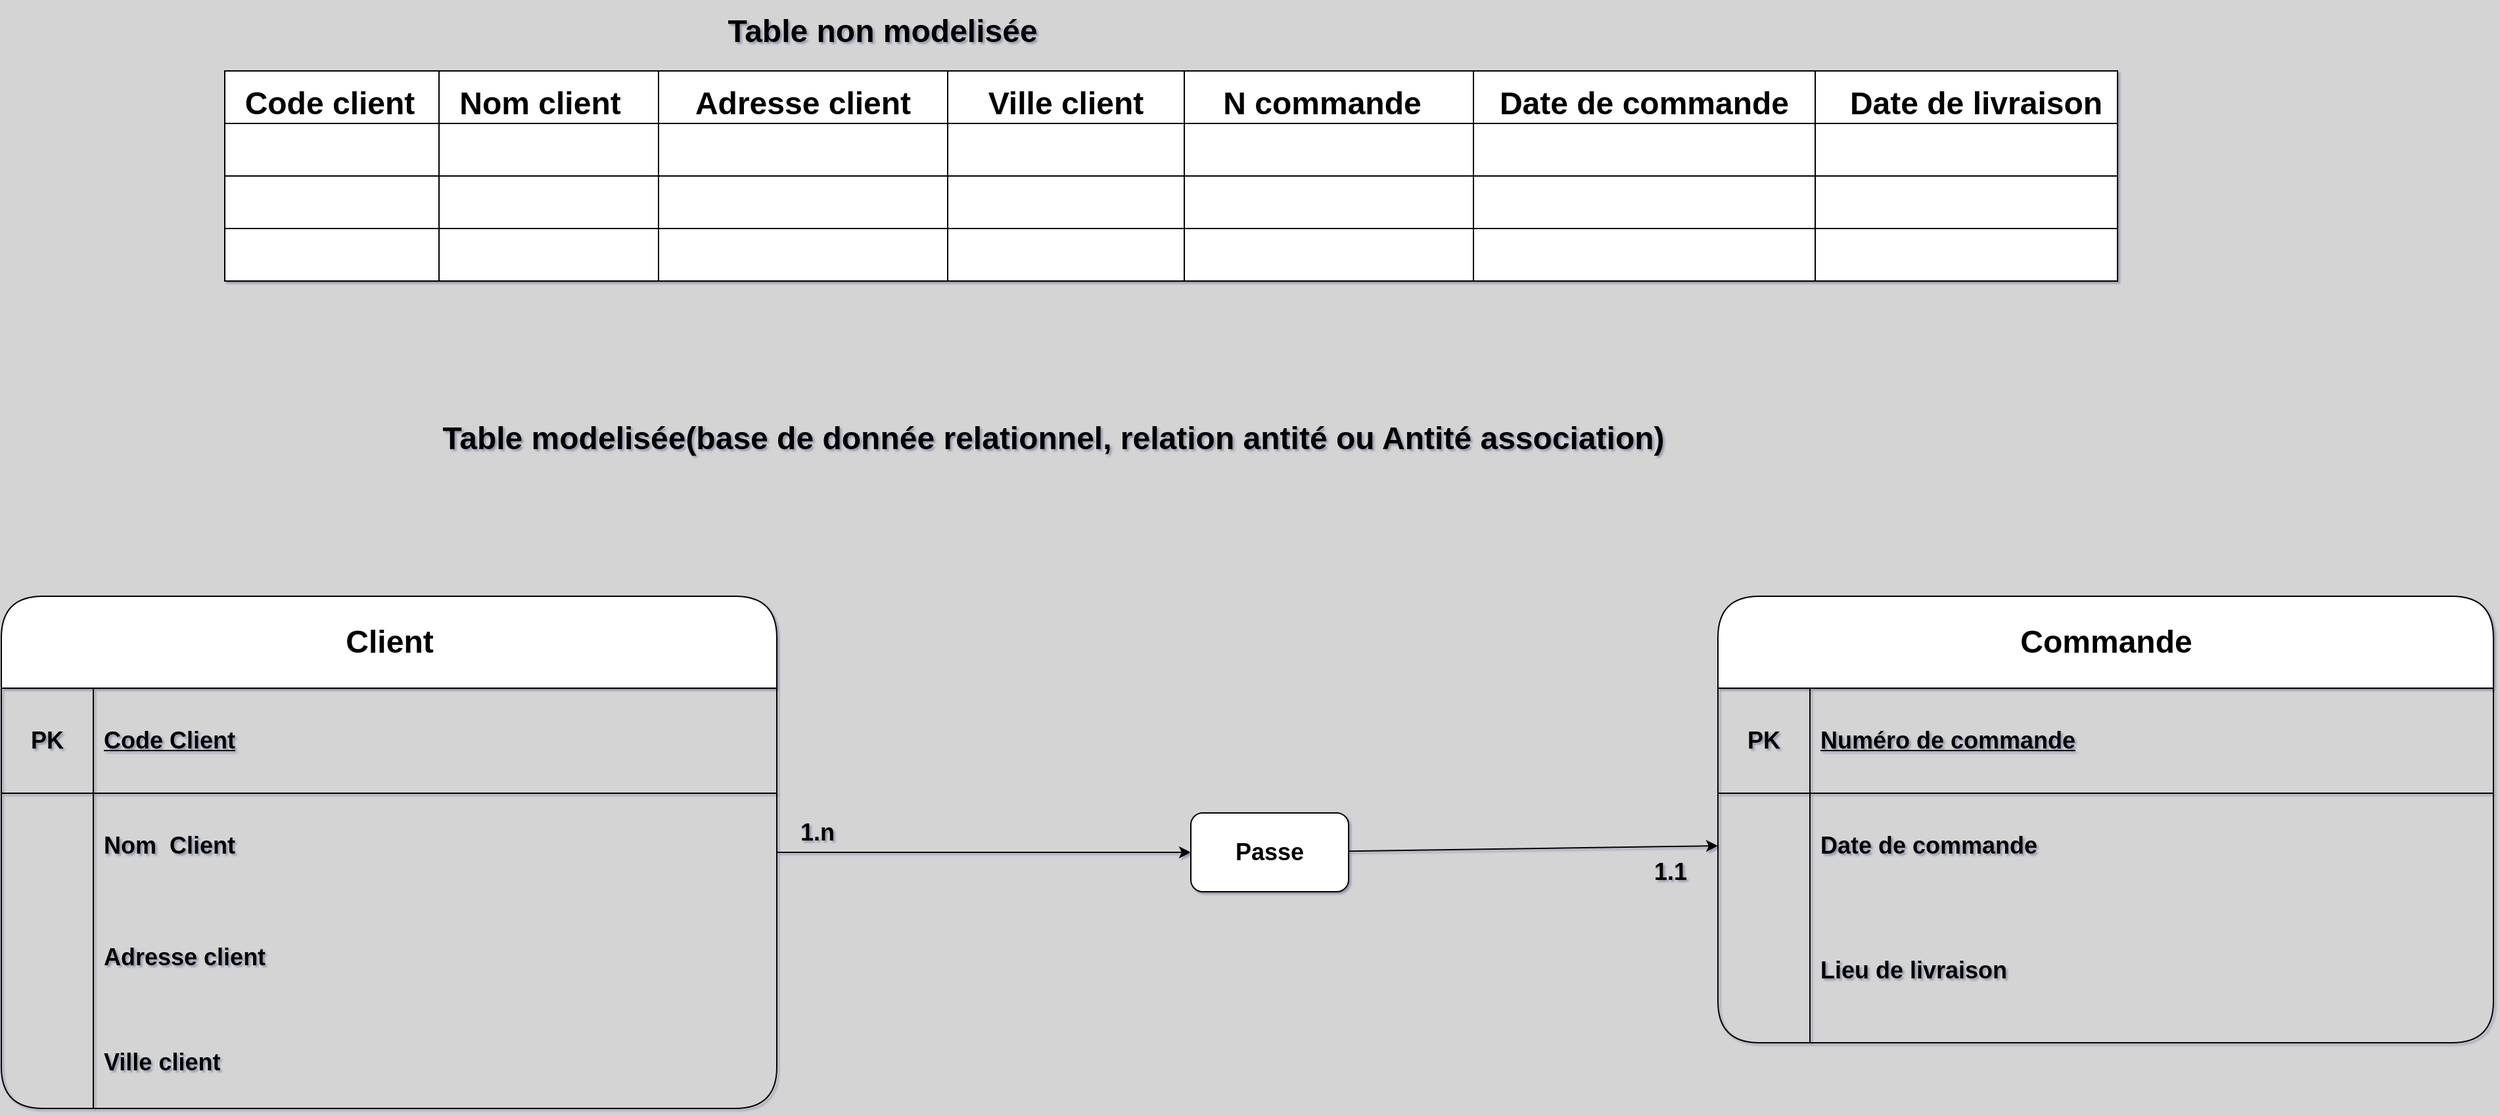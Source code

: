 <mxfile version="26.0.5">
  <diagram name="Page-1" id="bd83a815-5ea8-2e97-e5ec-87c9f400f2fa">
    <mxGraphModel dx="2036" dy="851" grid="1" gridSize="10" guides="1" tooltips="1" connect="1" arrows="1" fold="1" page="1" pageScale="1.5" pageWidth="1654" pageHeight="1169" background="#D4D4D4" math="0" shadow="1">
      <root>
        <mxCell id="0" style=";html=1;" />
        <mxCell id="1" style=";html=1;" parent="0" />
        <mxCell id="1516e18e63f93b96-3" value="&lt;font style=&quot;vertical-align: inherit;&quot;&gt;&lt;font style=&quot;vertical-align: inherit;&quot;&gt;&lt;font style=&quot;vertical-align: inherit;&quot;&gt;&lt;font style=&quot;vertical-align: inherit;&quot;&gt;Table non modelisée&lt;/font&gt;&lt;/font&gt;&lt;/font&gt;&lt;/font&gt;" style="text;strokeColor=none;fillColor=none;html=1;fontSize=24;fontStyle=1;verticalAlign=middle;align=center;rounded=1;shadow=1;" parent="1" vertex="1">
          <mxGeometry x="320" y="40" width="780" height="40" as="geometry" />
        </mxCell>
        <mxCell id="_xAk3Wb8vuUeQdh9CbYk-14" value="" style="shape=table;startSize=0;container=1;collapsible=0;childLayout=tableLayout;rounded=1;" vertex="1" parent="1">
          <mxGeometry x="210" y="90" width="1440" height="160" as="geometry" />
        </mxCell>
        <mxCell id="_xAk3Wb8vuUeQdh9CbYk-15" value="" style="shape=tableRow;horizontal=0;startSize=0;swimlaneHead=0;swimlaneBody=0;strokeColor=inherit;top=0;left=0;bottom=0;right=0;collapsible=0;dropTarget=0;fillColor=none;points=[[0,0.5],[1,0.5]];portConstraint=eastwest;rounded=1;" vertex="1" parent="_xAk3Wb8vuUeQdh9CbYk-14">
          <mxGeometry width="1440" height="40" as="geometry" />
        </mxCell>
        <mxCell id="_xAk3Wb8vuUeQdh9CbYk-16" value="" style="shape=partialRectangle;html=1;whiteSpace=wrap;connectable=0;strokeColor=inherit;overflow=hidden;fillColor=none;top=0;left=0;bottom=0;right=0;pointerEvents=1;rounded=1;" vertex="1" parent="_xAk3Wb8vuUeQdh9CbYk-15">
          <mxGeometry width="163" height="40" as="geometry">
            <mxRectangle width="163" height="40" as="alternateBounds" />
          </mxGeometry>
        </mxCell>
        <mxCell id="_xAk3Wb8vuUeQdh9CbYk-17" value="" style="shape=partialRectangle;html=1;whiteSpace=wrap;connectable=0;strokeColor=inherit;overflow=hidden;fillColor=none;top=0;left=0;bottom=0;right=0;pointerEvents=1;rounded=1;" vertex="1" parent="_xAk3Wb8vuUeQdh9CbYk-15">
          <mxGeometry x="163" width="167" height="40" as="geometry">
            <mxRectangle width="167" height="40" as="alternateBounds" />
          </mxGeometry>
        </mxCell>
        <mxCell id="_xAk3Wb8vuUeQdh9CbYk-18" value="" style="shape=partialRectangle;html=1;whiteSpace=wrap;connectable=0;strokeColor=inherit;overflow=hidden;fillColor=none;top=0;left=0;bottom=0;right=0;pointerEvents=1;rounded=1;" vertex="1" parent="_xAk3Wb8vuUeQdh9CbYk-15">
          <mxGeometry x="330" width="220" height="40" as="geometry">
            <mxRectangle width="220" height="40" as="alternateBounds" />
          </mxGeometry>
        </mxCell>
        <mxCell id="_xAk3Wb8vuUeQdh9CbYk-19" value="" style="shape=partialRectangle;html=1;whiteSpace=wrap;connectable=0;strokeColor=inherit;overflow=hidden;fillColor=none;top=0;left=0;bottom=0;right=0;pointerEvents=1;rounded=1;" vertex="1" parent="_xAk3Wb8vuUeQdh9CbYk-15">
          <mxGeometry x="550" width="180" height="40" as="geometry">
            <mxRectangle width="180" height="40" as="alternateBounds" />
          </mxGeometry>
        </mxCell>
        <mxCell id="_xAk3Wb8vuUeQdh9CbYk-20" value="" style="shape=partialRectangle;html=1;whiteSpace=wrap;connectable=0;strokeColor=inherit;overflow=hidden;fillColor=none;top=0;left=0;bottom=0;right=0;pointerEvents=1;rounded=1;" vertex="1" parent="_xAk3Wb8vuUeQdh9CbYk-15">
          <mxGeometry x="730" width="220" height="40" as="geometry">
            <mxRectangle width="220" height="40" as="alternateBounds" />
          </mxGeometry>
        </mxCell>
        <mxCell id="_xAk3Wb8vuUeQdh9CbYk-21" value="" style="shape=partialRectangle;html=1;whiteSpace=wrap;connectable=0;strokeColor=inherit;overflow=hidden;fillColor=none;top=0;left=0;bottom=0;right=0;pointerEvents=1;rounded=1;" vertex="1" parent="_xAk3Wb8vuUeQdh9CbYk-15">
          <mxGeometry x="950" width="260" height="40" as="geometry">
            <mxRectangle width="260" height="40" as="alternateBounds" />
          </mxGeometry>
        </mxCell>
        <mxCell id="_xAk3Wb8vuUeQdh9CbYk-22" value="" style="shape=partialRectangle;html=1;whiteSpace=wrap;connectable=0;strokeColor=inherit;overflow=hidden;fillColor=none;top=0;left=0;bottom=0;right=0;pointerEvents=1;rounded=1;" vertex="1" parent="_xAk3Wb8vuUeQdh9CbYk-15">
          <mxGeometry x="1210" width="230" height="40" as="geometry">
            <mxRectangle width="230" height="40" as="alternateBounds" />
          </mxGeometry>
        </mxCell>
        <mxCell id="_xAk3Wb8vuUeQdh9CbYk-23" value="" style="shape=tableRow;horizontal=0;startSize=0;swimlaneHead=0;swimlaneBody=0;strokeColor=inherit;top=0;left=0;bottom=0;right=0;collapsible=0;dropTarget=0;fillColor=none;points=[[0,0.5],[1,0.5]];portConstraint=eastwest;rounded=1;" vertex="1" parent="_xAk3Wb8vuUeQdh9CbYk-14">
          <mxGeometry y="40" width="1440" height="40" as="geometry" />
        </mxCell>
        <mxCell id="_xAk3Wb8vuUeQdh9CbYk-24" value="" style="shape=partialRectangle;html=1;whiteSpace=wrap;connectable=0;strokeColor=inherit;overflow=hidden;fillColor=none;top=0;left=0;bottom=0;right=0;pointerEvents=1;rounded=1;" vertex="1" parent="_xAk3Wb8vuUeQdh9CbYk-23">
          <mxGeometry width="163" height="40" as="geometry">
            <mxRectangle width="163" height="40" as="alternateBounds" />
          </mxGeometry>
        </mxCell>
        <mxCell id="_xAk3Wb8vuUeQdh9CbYk-25" value="" style="shape=partialRectangle;html=1;whiteSpace=wrap;connectable=0;strokeColor=inherit;overflow=hidden;fillColor=none;top=0;left=0;bottom=0;right=0;pointerEvents=1;rounded=1;" vertex="1" parent="_xAk3Wb8vuUeQdh9CbYk-23">
          <mxGeometry x="163" width="167" height="40" as="geometry">
            <mxRectangle width="167" height="40" as="alternateBounds" />
          </mxGeometry>
        </mxCell>
        <mxCell id="_xAk3Wb8vuUeQdh9CbYk-26" value="" style="shape=partialRectangle;html=1;whiteSpace=wrap;connectable=0;strokeColor=inherit;overflow=hidden;fillColor=none;top=0;left=0;bottom=0;right=0;pointerEvents=1;rounded=1;" vertex="1" parent="_xAk3Wb8vuUeQdh9CbYk-23">
          <mxGeometry x="330" width="220" height="40" as="geometry">
            <mxRectangle width="220" height="40" as="alternateBounds" />
          </mxGeometry>
        </mxCell>
        <mxCell id="_xAk3Wb8vuUeQdh9CbYk-27" value="" style="shape=partialRectangle;html=1;whiteSpace=wrap;connectable=0;strokeColor=inherit;overflow=hidden;fillColor=none;top=0;left=0;bottom=0;right=0;pointerEvents=1;rounded=1;" vertex="1" parent="_xAk3Wb8vuUeQdh9CbYk-23">
          <mxGeometry x="550" width="180" height="40" as="geometry">
            <mxRectangle width="180" height="40" as="alternateBounds" />
          </mxGeometry>
        </mxCell>
        <mxCell id="_xAk3Wb8vuUeQdh9CbYk-28" value="" style="shape=partialRectangle;html=1;whiteSpace=wrap;connectable=0;strokeColor=inherit;overflow=hidden;fillColor=none;top=0;left=0;bottom=0;right=0;pointerEvents=1;rounded=1;" vertex="1" parent="_xAk3Wb8vuUeQdh9CbYk-23">
          <mxGeometry x="730" width="220" height="40" as="geometry">
            <mxRectangle width="220" height="40" as="alternateBounds" />
          </mxGeometry>
        </mxCell>
        <mxCell id="_xAk3Wb8vuUeQdh9CbYk-29" value="" style="shape=partialRectangle;html=1;whiteSpace=wrap;connectable=0;strokeColor=inherit;overflow=hidden;fillColor=none;top=0;left=0;bottom=0;right=0;pointerEvents=1;rounded=1;" vertex="1" parent="_xAk3Wb8vuUeQdh9CbYk-23">
          <mxGeometry x="950" width="260" height="40" as="geometry">
            <mxRectangle width="260" height="40" as="alternateBounds" />
          </mxGeometry>
        </mxCell>
        <mxCell id="_xAk3Wb8vuUeQdh9CbYk-30" value="" style="shape=partialRectangle;html=1;whiteSpace=wrap;connectable=0;strokeColor=inherit;overflow=hidden;fillColor=none;top=0;left=0;bottom=0;right=0;pointerEvents=1;rounded=1;" vertex="1" parent="_xAk3Wb8vuUeQdh9CbYk-23">
          <mxGeometry x="1210" width="230" height="40" as="geometry">
            <mxRectangle width="230" height="40" as="alternateBounds" />
          </mxGeometry>
        </mxCell>
        <mxCell id="_xAk3Wb8vuUeQdh9CbYk-31" value="" style="shape=tableRow;horizontal=0;startSize=0;swimlaneHead=0;swimlaneBody=0;strokeColor=inherit;top=0;left=0;bottom=0;right=0;collapsible=0;dropTarget=0;fillColor=none;points=[[0,0.5],[1,0.5]];portConstraint=eastwest;rounded=1;" vertex="1" parent="_xAk3Wb8vuUeQdh9CbYk-14">
          <mxGeometry y="80" width="1440" height="40" as="geometry" />
        </mxCell>
        <mxCell id="_xAk3Wb8vuUeQdh9CbYk-32" value="" style="shape=partialRectangle;html=1;whiteSpace=wrap;connectable=0;strokeColor=inherit;overflow=hidden;fillColor=none;top=0;left=0;bottom=0;right=0;pointerEvents=1;rounded=1;" vertex="1" parent="_xAk3Wb8vuUeQdh9CbYk-31">
          <mxGeometry width="163" height="40" as="geometry">
            <mxRectangle width="163" height="40" as="alternateBounds" />
          </mxGeometry>
        </mxCell>
        <mxCell id="_xAk3Wb8vuUeQdh9CbYk-33" value="" style="shape=partialRectangle;html=1;whiteSpace=wrap;connectable=0;strokeColor=inherit;overflow=hidden;fillColor=none;top=0;left=0;bottom=0;right=0;pointerEvents=1;rounded=1;" vertex="1" parent="_xAk3Wb8vuUeQdh9CbYk-31">
          <mxGeometry x="163" width="167" height="40" as="geometry">
            <mxRectangle width="167" height="40" as="alternateBounds" />
          </mxGeometry>
        </mxCell>
        <mxCell id="_xAk3Wb8vuUeQdh9CbYk-34" value="" style="shape=partialRectangle;html=1;whiteSpace=wrap;connectable=0;strokeColor=inherit;overflow=hidden;fillColor=none;top=0;left=0;bottom=0;right=0;pointerEvents=1;rounded=1;" vertex="1" parent="_xAk3Wb8vuUeQdh9CbYk-31">
          <mxGeometry x="330" width="220" height="40" as="geometry">
            <mxRectangle width="220" height="40" as="alternateBounds" />
          </mxGeometry>
        </mxCell>
        <mxCell id="_xAk3Wb8vuUeQdh9CbYk-35" value="" style="shape=partialRectangle;html=1;whiteSpace=wrap;connectable=0;strokeColor=inherit;overflow=hidden;fillColor=none;top=0;left=0;bottom=0;right=0;pointerEvents=1;rounded=1;" vertex="1" parent="_xAk3Wb8vuUeQdh9CbYk-31">
          <mxGeometry x="550" width="180" height="40" as="geometry">
            <mxRectangle width="180" height="40" as="alternateBounds" />
          </mxGeometry>
        </mxCell>
        <mxCell id="_xAk3Wb8vuUeQdh9CbYk-36" value="" style="shape=partialRectangle;html=1;whiteSpace=wrap;connectable=0;strokeColor=inherit;overflow=hidden;fillColor=none;top=0;left=0;bottom=0;right=0;pointerEvents=1;rounded=1;" vertex="1" parent="_xAk3Wb8vuUeQdh9CbYk-31">
          <mxGeometry x="730" width="220" height="40" as="geometry">
            <mxRectangle width="220" height="40" as="alternateBounds" />
          </mxGeometry>
        </mxCell>
        <mxCell id="_xAk3Wb8vuUeQdh9CbYk-37" value="" style="shape=partialRectangle;html=1;whiteSpace=wrap;connectable=0;strokeColor=inherit;overflow=hidden;fillColor=none;top=0;left=0;bottom=0;right=0;pointerEvents=1;rounded=1;" vertex="1" parent="_xAk3Wb8vuUeQdh9CbYk-31">
          <mxGeometry x="950" width="260" height="40" as="geometry">
            <mxRectangle width="260" height="40" as="alternateBounds" />
          </mxGeometry>
        </mxCell>
        <mxCell id="_xAk3Wb8vuUeQdh9CbYk-38" value="" style="shape=partialRectangle;html=1;whiteSpace=wrap;connectable=0;strokeColor=inherit;overflow=hidden;fillColor=none;top=0;left=0;bottom=0;right=0;pointerEvents=1;rounded=1;" vertex="1" parent="_xAk3Wb8vuUeQdh9CbYk-31">
          <mxGeometry x="1210" width="230" height="40" as="geometry">
            <mxRectangle width="230" height="40" as="alternateBounds" />
          </mxGeometry>
        </mxCell>
        <mxCell id="_xAk3Wb8vuUeQdh9CbYk-39" value="" style="shape=tableRow;horizontal=0;startSize=0;swimlaneHead=0;swimlaneBody=0;strokeColor=inherit;top=0;left=0;bottom=0;right=0;collapsible=0;dropTarget=0;fillColor=none;points=[[0,0.5],[1,0.5]];portConstraint=eastwest;rounded=1;" vertex="1" parent="_xAk3Wb8vuUeQdh9CbYk-14">
          <mxGeometry y="120" width="1440" height="40" as="geometry" />
        </mxCell>
        <mxCell id="_xAk3Wb8vuUeQdh9CbYk-40" value="" style="shape=partialRectangle;html=1;whiteSpace=wrap;connectable=0;strokeColor=inherit;overflow=hidden;fillColor=none;top=0;left=0;bottom=0;right=0;pointerEvents=1;rounded=1;" vertex="1" parent="_xAk3Wb8vuUeQdh9CbYk-39">
          <mxGeometry width="163" height="40" as="geometry">
            <mxRectangle width="163" height="40" as="alternateBounds" />
          </mxGeometry>
        </mxCell>
        <mxCell id="_xAk3Wb8vuUeQdh9CbYk-41" value="" style="shape=partialRectangle;html=1;whiteSpace=wrap;connectable=0;strokeColor=inherit;overflow=hidden;fillColor=none;top=0;left=0;bottom=0;right=0;pointerEvents=1;rounded=1;" vertex="1" parent="_xAk3Wb8vuUeQdh9CbYk-39">
          <mxGeometry x="163" width="167" height="40" as="geometry">
            <mxRectangle width="167" height="40" as="alternateBounds" />
          </mxGeometry>
        </mxCell>
        <mxCell id="_xAk3Wb8vuUeQdh9CbYk-42" value="" style="shape=partialRectangle;html=1;whiteSpace=wrap;connectable=0;strokeColor=inherit;overflow=hidden;fillColor=none;top=0;left=0;bottom=0;right=0;pointerEvents=1;rounded=1;" vertex="1" parent="_xAk3Wb8vuUeQdh9CbYk-39">
          <mxGeometry x="330" width="220" height="40" as="geometry">
            <mxRectangle width="220" height="40" as="alternateBounds" />
          </mxGeometry>
        </mxCell>
        <mxCell id="_xAk3Wb8vuUeQdh9CbYk-43" value="" style="shape=partialRectangle;html=1;whiteSpace=wrap;connectable=0;strokeColor=inherit;overflow=hidden;fillColor=none;top=0;left=0;bottom=0;right=0;pointerEvents=1;rounded=1;" vertex="1" parent="_xAk3Wb8vuUeQdh9CbYk-39">
          <mxGeometry x="550" width="180" height="40" as="geometry">
            <mxRectangle width="180" height="40" as="alternateBounds" />
          </mxGeometry>
        </mxCell>
        <mxCell id="_xAk3Wb8vuUeQdh9CbYk-44" value="" style="shape=partialRectangle;html=1;whiteSpace=wrap;connectable=0;strokeColor=inherit;overflow=hidden;fillColor=none;top=0;left=0;bottom=0;right=0;pointerEvents=1;rounded=1;" vertex="1" parent="_xAk3Wb8vuUeQdh9CbYk-39">
          <mxGeometry x="730" width="220" height="40" as="geometry">
            <mxRectangle width="220" height="40" as="alternateBounds" />
          </mxGeometry>
        </mxCell>
        <mxCell id="_xAk3Wb8vuUeQdh9CbYk-45" value="" style="shape=partialRectangle;html=1;whiteSpace=wrap;connectable=0;strokeColor=inherit;overflow=hidden;fillColor=none;top=0;left=0;bottom=0;right=0;pointerEvents=1;rounded=1;" vertex="1" parent="_xAk3Wb8vuUeQdh9CbYk-39">
          <mxGeometry x="950" width="260" height="40" as="geometry">
            <mxRectangle width="260" height="40" as="alternateBounds" />
          </mxGeometry>
        </mxCell>
        <mxCell id="_xAk3Wb8vuUeQdh9CbYk-46" value="" style="shape=partialRectangle;html=1;whiteSpace=wrap;connectable=0;strokeColor=inherit;overflow=hidden;fillColor=none;top=0;left=0;bottom=0;right=0;pointerEvents=1;rounded=1;" vertex="1" parent="_xAk3Wb8vuUeQdh9CbYk-39">
          <mxGeometry x="1210" width="230" height="40" as="geometry">
            <mxRectangle width="230" height="40" as="alternateBounds" />
          </mxGeometry>
        </mxCell>
        <mxCell id="_xAk3Wb8vuUeQdh9CbYk-47" value="&lt;font style=&quot;vertical-align: inherit;&quot;&gt;&lt;font style=&quot;vertical-align: inherit;&quot;&gt;&lt;font style=&quot;vertical-align: inherit;&quot;&gt;&lt;font style=&quot;vertical-align: inherit; font-size: 24px;&quot;&gt;&lt;b style=&quot;&quot;&gt;&lt;font style=&quot;vertical-align: inherit;&quot;&gt;&lt;font style=&quot;vertical-align: inherit;&quot;&gt;Code client&lt;/font&gt;&lt;/font&gt;&lt;/b&gt;&lt;/font&gt;&lt;/font&gt;&lt;/font&gt;&lt;/font&gt;" style="text;strokeColor=none;align=center;fillColor=none;html=1;verticalAlign=middle;whiteSpace=wrap;rounded=1;" vertex="1" parent="1">
          <mxGeometry x="220" y="100" width="140" height="30" as="geometry" />
        </mxCell>
        <mxCell id="_xAk3Wb8vuUeQdh9CbYk-48" value="&lt;span style=&quot;font-size: 24px;&quot;&gt;&lt;b&gt;&lt;font style=&quot;vertical-align: inherit;&quot;&gt;&lt;font style=&quot;vertical-align: inherit;&quot;&gt;Nom client&lt;/font&gt;&lt;/font&gt;&lt;/b&gt;&lt;/span&gt;" style="text;strokeColor=none;align=center;fillColor=none;html=1;verticalAlign=middle;whiteSpace=wrap;rounded=1;" vertex="1" parent="1">
          <mxGeometry x="380" y="100" width="140" height="30" as="geometry" />
        </mxCell>
        <mxCell id="_xAk3Wb8vuUeQdh9CbYk-49" value="&lt;font style=&quot;vertical-align: inherit;&quot;&gt;&lt;font style=&quot;vertical-align: inherit;&quot;&gt;&lt;font style=&quot;vertical-align: inherit;&quot;&gt;&lt;font style=&quot;vertical-align: inherit; font-size: 24px;&quot;&gt;&lt;b style=&quot;&quot;&gt;&lt;font style=&quot;vertical-align: inherit;&quot;&gt;&lt;font style=&quot;vertical-align: inherit;&quot;&gt;Adresse client&lt;/font&gt;&lt;/font&gt;&lt;/b&gt;&lt;/font&gt;&lt;/font&gt;&lt;/font&gt;&lt;/font&gt;" style="text;strokeColor=none;align=center;fillColor=none;html=1;verticalAlign=middle;whiteSpace=wrap;rounded=1;" vertex="1" parent="1">
          <mxGeometry x="560" y="100" width="180" height="30" as="geometry" />
        </mxCell>
        <mxCell id="_xAk3Wb8vuUeQdh9CbYk-50" value="&lt;font style=&quot;vertical-align: inherit;&quot;&gt;&lt;font style=&quot;vertical-align: inherit;&quot;&gt;&lt;font style=&quot;vertical-align: inherit;&quot;&gt;&lt;font style=&quot;vertical-align: inherit; font-size: 24px;&quot;&gt;&lt;b style=&quot;&quot;&gt;&lt;font style=&quot;vertical-align: inherit;&quot;&gt;&lt;font style=&quot;vertical-align: inherit;&quot;&gt;Ville client&lt;/font&gt;&lt;/font&gt;&lt;/b&gt;&lt;/font&gt;&lt;/font&gt;&lt;/font&gt;&lt;/font&gt;" style="text;strokeColor=none;align=center;fillColor=none;html=1;verticalAlign=middle;whiteSpace=wrap;rounded=1;" vertex="1" parent="1">
          <mxGeometry x="780" y="100" width="140" height="30" as="geometry" />
        </mxCell>
        <mxCell id="_xAk3Wb8vuUeQdh9CbYk-52" value="&lt;font style=&quot;vertical-align: inherit;&quot;&gt;&lt;font style=&quot;vertical-align: inherit;&quot;&gt;&lt;font style=&quot;vertical-align: inherit;&quot;&gt;&lt;font style=&quot;vertical-align: inherit; font-size: 24px;&quot;&gt;&lt;b style=&quot;&quot;&gt;&lt;font style=&quot;vertical-align: inherit;&quot;&gt;&lt;font style=&quot;vertical-align: inherit;&quot;&gt;N commande&lt;/font&gt;&lt;/font&gt;&lt;/b&gt;&lt;/font&gt;&lt;/font&gt;&lt;/font&gt;&lt;/font&gt;" style="text;strokeColor=none;align=center;fillColor=none;html=1;verticalAlign=middle;whiteSpace=wrap;rounded=1;" vertex="1" parent="1">
          <mxGeometry x="950" y="100" width="190" height="30" as="geometry" />
        </mxCell>
        <mxCell id="_xAk3Wb8vuUeQdh9CbYk-53" value="&lt;font style=&quot;vertical-align: inherit;&quot;&gt;&lt;font style=&quot;vertical-align: inherit;&quot;&gt;&lt;font style=&quot;vertical-align: inherit;&quot;&gt;&lt;font style=&quot;vertical-align: inherit; font-size: 24px;&quot;&gt;&lt;b style=&quot;&quot;&gt;&lt;font style=&quot;vertical-align: inherit;&quot;&gt;&lt;font style=&quot;vertical-align: inherit;&quot;&gt;Date de commande&lt;/font&gt;&lt;/font&gt;&lt;/b&gt;&lt;/font&gt;&lt;/font&gt;&lt;/font&gt;&lt;/font&gt;" style="text;strokeColor=none;align=center;fillColor=none;html=1;verticalAlign=middle;whiteSpace=wrap;rounded=1;" vertex="1" parent="1">
          <mxGeometry x="1170" y="100" width="240" height="30" as="geometry" />
        </mxCell>
        <mxCell id="_xAk3Wb8vuUeQdh9CbYk-54" value="&lt;font style=&quot;vertical-align: inherit;&quot;&gt;&lt;font style=&quot;vertical-align: inherit;&quot;&gt;&lt;font style=&quot;vertical-align: inherit;&quot;&gt;&lt;font style=&quot;vertical-align: inherit; font-size: 24px;&quot;&gt;&lt;b style=&quot;&quot;&gt;&lt;font style=&quot;vertical-align: inherit;&quot;&gt;&lt;font style=&quot;vertical-align: inherit;&quot;&gt;&lt;font style=&quot;vertical-align: inherit;&quot;&gt;&lt;font style=&quot;vertical-align: inherit;&quot;&gt;Date de livraison&lt;/font&gt;&lt;/font&gt;&lt;/font&gt;&lt;/font&gt;&lt;/b&gt;&lt;/font&gt;&lt;/font&gt;&lt;/font&gt;&lt;/font&gt;" style="text;strokeColor=none;align=center;fillColor=none;html=1;verticalAlign=middle;whiteSpace=wrap;rounded=1;" vertex="1" parent="1">
          <mxGeometry x="1445" y="100" width="195" height="30" as="geometry" />
        </mxCell>
        <mxCell id="_xAk3Wb8vuUeQdh9CbYk-55" value="&lt;font style=&quot;vertical-align: inherit;&quot;&gt;&lt;font style=&quot;vertical-align: inherit;&quot;&gt;&lt;font style=&quot;vertical-align: inherit;&quot;&gt;&lt;font style=&quot;vertical-align: inherit;&quot;&gt;Table modelisée(base de donnée relationnel, relation antité ou Antité association)&lt;/font&gt;&lt;/font&gt;&lt;/font&gt;&lt;/font&gt;" style="text;strokeColor=none;fillColor=none;html=1;fontSize=24;fontStyle=1;verticalAlign=middle;align=center;rounded=1;shadow=1;" vertex="1" parent="1">
          <mxGeometry x="450" y="350" width="780" height="40" as="geometry" />
        </mxCell>
        <mxCell id="_xAk3Wb8vuUeQdh9CbYk-96" value="" style="edgeStyle=none;rounded=1;orthogonalLoop=1;jettySize=auto;html=1;" edge="1" parent="1" source="_xAk3Wb8vuUeQdh9CbYk-56" target="_xAk3Wb8vuUeQdh9CbYk-95">
          <mxGeometry relative="1" as="geometry" />
        </mxCell>
        <mxCell id="_xAk3Wb8vuUeQdh9CbYk-56" value="&lt;font style=&quot;font-size: 24px;&quot;&gt;Client&lt;/font&gt;" style="shape=table;startSize=70;container=1;collapsible=1;childLayout=tableLayout;fixedRows=1;rowLines=0;fontStyle=1;align=center;resizeLast=1;html=1;rounded=1;" vertex="1" parent="1">
          <mxGeometry x="40" y="490" width="590" height="390" as="geometry" />
        </mxCell>
        <mxCell id="_xAk3Wb8vuUeQdh9CbYk-57" value="" style="shape=tableRow;horizontal=0;startSize=0;swimlaneHead=0;swimlaneBody=0;fillColor=none;collapsible=0;dropTarget=0;points=[[0,0.5],[1,0.5]];portConstraint=eastwest;top=0;left=0;right=0;bottom=1;rounded=1;" vertex="1" parent="_xAk3Wb8vuUeQdh9CbYk-56">
          <mxGeometry y="70" width="590" height="80" as="geometry" />
        </mxCell>
        <mxCell id="_xAk3Wb8vuUeQdh9CbYk-58" value="&lt;font style=&quot;font-size: 18px;&quot;&gt;PK&lt;/font&gt;" style="shape=partialRectangle;connectable=0;fillColor=none;top=0;left=0;bottom=0;right=0;fontStyle=1;overflow=hidden;whiteSpace=wrap;html=1;rounded=1;" vertex="1" parent="_xAk3Wb8vuUeQdh9CbYk-57">
          <mxGeometry width="70" height="80" as="geometry">
            <mxRectangle width="70" height="80" as="alternateBounds" />
          </mxGeometry>
        </mxCell>
        <mxCell id="_xAk3Wb8vuUeQdh9CbYk-59" value="&lt;span style=&quot;font-size: 18px;&quot;&gt;Code Client&lt;/span&gt;" style="shape=partialRectangle;connectable=0;fillColor=none;top=0;left=0;bottom=0;right=0;align=left;spacingLeft=6;fontStyle=5;overflow=hidden;whiteSpace=wrap;html=1;rounded=1;" vertex="1" parent="_xAk3Wb8vuUeQdh9CbYk-57">
          <mxGeometry x="70" width="520" height="80" as="geometry">
            <mxRectangle width="520" height="80" as="alternateBounds" />
          </mxGeometry>
        </mxCell>
        <mxCell id="_xAk3Wb8vuUeQdh9CbYk-60" value="" style="shape=tableRow;horizontal=0;startSize=0;swimlaneHead=0;swimlaneBody=0;fillColor=none;collapsible=0;dropTarget=0;points=[[0,0.5],[1,0.5]];portConstraint=eastwest;top=0;left=0;right=0;bottom=0;rounded=1;" vertex="1" parent="_xAk3Wb8vuUeQdh9CbYk-56">
          <mxGeometry y="150" width="590" height="80" as="geometry" />
        </mxCell>
        <mxCell id="_xAk3Wb8vuUeQdh9CbYk-61" value="" style="shape=partialRectangle;connectable=0;fillColor=none;top=0;left=0;bottom=0;right=0;editable=1;overflow=hidden;whiteSpace=wrap;html=1;rounded=1;" vertex="1" parent="_xAk3Wb8vuUeQdh9CbYk-60">
          <mxGeometry width="70" height="80" as="geometry">
            <mxRectangle width="70" height="80" as="alternateBounds" />
          </mxGeometry>
        </mxCell>
        <mxCell id="_xAk3Wb8vuUeQdh9CbYk-62" value="&lt;font style=&quot;font-size: 18px;&quot;&gt;&lt;b&gt;Nom&amp;nbsp; Client&lt;/b&gt;&lt;/font&gt;" style="shape=partialRectangle;connectable=0;fillColor=none;top=0;left=0;bottom=0;right=0;align=left;spacingLeft=6;overflow=hidden;whiteSpace=wrap;html=1;rounded=1;" vertex="1" parent="_xAk3Wb8vuUeQdh9CbYk-60">
          <mxGeometry x="70" width="520" height="80" as="geometry">
            <mxRectangle width="520" height="80" as="alternateBounds" />
          </mxGeometry>
        </mxCell>
        <mxCell id="_xAk3Wb8vuUeQdh9CbYk-63" value="" style="shape=tableRow;horizontal=0;startSize=0;swimlaneHead=0;swimlaneBody=0;fillColor=none;collapsible=0;dropTarget=0;points=[[0,0.5],[1,0.5]];portConstraint=eastwest;top=0;left=0;right=0;bottom=0;rounded=1;" vertex="1" parent="_xAk3Wb8vuUeQdh9CbYk-56">
          <mxGeometry y="230" width="590" height="90" as="geometry" />
        </mxCell>
        <mxCell id="_xAk3Wb8vuUeQdh9CbYk-64" value="" style="shape=partialRectangle;connectable=0;fillColor=none;top=0;left=0;bottom=0;right=0;editable=1;overflow=hidden;whiteSpace=wrap;html=1;rounded=1;" vertex="1" parent="_xAk3Wb8vuUeQdh9CbYk-63">
          <mxGeometry width="70" height="90" as="geometry">
            <mxRectangle width="70" height="90" as="alternateBounds" />
          </mxGeometry>
        </mxCell>
        <mxCell id="_xAk3Wb8vuUeQdh9CbYk-65" value="&lt;font style=&quot;font-size: 18px;&quot;&gt;&lt;b&gt;Adresse client&lt;/b&gt;&lt;/font&gt;" style="shape=partialRectangle;connectable=0;fillColor=none;top=0;left=0;bottom=0;right=0;align=left;spacingLeft=6;overflow=hidden;whiteSpace=wrap;html=1;rounded=1;" vertex="1" parent="_xAk3Wb8vuUeQdh9CbYk-63">
          <mxGeometry x="70" width="520" height="90" as="geometry">
            <mxRectangle width="520" height="90" as="alternateBounds" />
          </mxGeometry>
        </mxCell>
        <mxCell id="_xAk3Wb8vuUeQdh9CbYk-66" value="" style="shape=tableRow;horizontal=0;startSize=0;swimlaneHead=0;swimlaneBody=0;fillColor=none;collapsible=0;dropTarget=0;points=[[0,0.5],[1,0.5]];portConstraint=eastwest;top=0;left=0;right=0;bottom=0;rounded=1;" vertex="1" parent="_xAk3Wb8vuUeQdh9CbYk-56">
          <mxGeometry y="320" width="590" height="70" as="geometry" />
        </mxCell>
        <mxCell id="_xAk3Wb8vuUeQdh9CbYk-67" value="" style="shape=partialRectangle;connectable=0;fillColor=none;top=0;left=0;bottom=0;right=0;editable=1;overflow=hidden;whiteSpace=wrap;html=1;rounded=1;" vertex="1" parent="_xAk3Wb8vuUeQdh9CbYk-66">
          <mxGeometry width="70" height="70" as="geometry">
            <mxRectangle width="70" height="70" as="alternateBounds" />
          </mxGeometry>
        </mxCell>
        <mxCell id="_xAk3Wb8vuUeQdh9CbYk-68" value="&lt;b&gt;&lt;font style=&quot;font-size: 18px;&quot;&gt;Ville client&lt;/font&gt;&lt;/b&gt;" style="shape=partialRectangle;connectable=0;fillColor=none;top=0;left=0;bottom=0;right=0;align=left;spacingLeft=6;overflow=hidden;whiteSpace=wrap;html=1;rounded=1;" vertex="1" parent="_xAk3Wb8vuUeQdh9CbYk-66">
          <mxGeometry x="70" width="520" height="70" as="geometry">
            <mxRectangle width="520" height="70" as="alternateBounds" />
          </mxGeometry>
        </mxCell>
        <mxCell id="_xAk3Wb8vuUeQdh9CbYk-70" value="&lt;font style=&quot;font-size: 24px;&quot;&gt;Commande&lt;/font&gt;" style="shape=table;startSize=70;container=1;collapsible=1;childLayout=tableLayout;fixedRows=1;rowLines=0;fontStyle=1;align=center;resizeLast=1;html=1;rounded=1;" vertex="1" parent="1">
          <mxGeometry x="1346" y="490" width="590" height="340" as="geometry" />
        </mxCell>
        <mxCell id="_xAk3Wb8vuUeQdh9CbYk-71" value="" style="shape=tableRow;horizontal=0;startSize=0;swimlaneHead=0;swimlaneBody=0;fillColor=none;collapsible=0;dropTarget=0;points=[[0,0.5],[1,0.5]];portConstraint=eastwest;top=0;left=0;right=0;bottom=1;rounded=1;" vertex="1" parent="_xAk3Wb8vuUeQdh9CbYk-70">
          <mxGeometry y="70" width="590" height="80" as="geometry" />
        </mxCell>
        <mxCell id="_xAk3Wb8vuUeQdh9CbYk-72" value="&lt;font style=&quot;font-size: 18px;&quot;&gt;PK&lt;/font&gt;" style="shape=partialRectangle;connectable=0;fillColor=none;top=0;left=0;bottom=0;right=0;fontStyle=1;overflow=hidden;whiteSpace=wrap;html=1;rounded=1;" vertex="1" parent="_xAk3Wb8vuUeQdh9CbYk-71">
          <mxGeometry width="70" height="80" as="geometry">
            <mxRectangle width="70" height="80" as="alternateBounds" />
          </mxGeometry>
        </mxCell>
        <mxCell id="_xAk3Wb8vuUeQdh9CbYk-73" value="&lt;span style=&quot;font-size: 18px;&quot;&gt;Numéro de commande&lt;/span&gt;" style="shape=partialRectangle;connectable=0;fillColor=none;top=0;left=0;bottom=0;right=0;align=left;spacingLeft=6;fontStyle=5;overflow=hidden;whiteSpace=wrap;html=1;rounded=1;" vertex="1" parent="_xAk3Wb8vuUeQdh9CbYk-71">
          <mxGeometry x="70" width="520" height="80" as="geometry">
            <mxRectangle width="520" height="80" as="alternateBounds" />
          </mxGeometry>
        </mxCell>
        <mxCell id="_xAk3Wb8vuUeQdh9CbYk-74" value="" style="shape=tableRow;horizontal=0;startSize=0;swimlaneHead=0;swimlaneBody=0;fillColor=none;collapsible=0;dropTarget=0;points=[[0,0.5],[1,0.5]];portConstraint=eastwest;top=0;left=0;right=0;bottom=0;rounded=1;" vertex="1" parent="_xAk3Wb8vuUeQdh9CbYk-70">
          <mxGeometry y="150" width="590" height="80" as="geometry" />
        </mxCell>
        <mxCell id="_xAk3Wb8vuUeQdh9CbYk-75" value="" style="shape=partialRectangle;connectable=0;fillColor=none;top=0;left=0;bottom=0;right=0;editable=1;overflow=hidden;whiteSpace=wrap;html=1;rounded=1;" vertex="1" parent="_xAk3Wb8vuUeQdh9CbYk-74">
          <mxGeometry width="70" height="80" as="geometry">
            <mxRectangle width="70" height="80" as="alternateBounds" />
          </mxGeometry>
        </mxCell>
        <mxCell id="_xAk3Wb8vuUeQdh9CbYk-76" value="&lt;font style=&quot;font-size: 18px;&quot;&gt;&lt;b&gt;Date de commande&lt;/b&gt;&lt;/font&gt;" style="shape=partialRectangle;connectable=0;fillColor=none;top=0;left=0;bottom=0;right=0;align=left;spacingLeft=6;overflow=hidden;whiteSpace=wrap;html=1;rounded=1;" vertex="1" parent="_xAk3Wb8vuUeQdh9CbYk-74">
          <mxGeometry x="70" width="520" height="80" as="geometry">
            <mxRectangle width="520" height="80" as="alternateBounds" />
          </mxGeometry>
        </mxCell>
        <mxCell id="_xAk3Wb8vuUeQdh9CbYk-77" value="" style="shape=tableRow;horizontal=0;startSize=0;swimlaneHead=0;swimlaneBody=0;fillColor=none;collapsible=0;dropTarget=0;points=[[0,0.5],[1,0.5]];portConstraint=eastwest;top=0;left=0;right=0;bottom=0;rounded=1;" vertex="1" parent="_xAk3Wb8vuUeQdh9CbYk-70">
          <mxGeometry y="230" width="590" height="110" as="geometry" />
        </mxCell>
        <mxCell id="_xAk3Wb8vuUeQdh9CbYk-78" value="" style="shape=partialRectangle;connectable=0;fillColor=none;top=0;left=0;bottom=0;right=0;editable=1;overflow=hidden;whiteSpace=wrap;html=1;rounded=1;" vertex="1" parent="_xAk3Wb8vuUeQdh9CbYk-77">
          <mxGeometry width="70" height="110" as="geometry">
            <mxRectangle width="70" height="110" as="alternateBounds" />
          </mxGeometry>
        </mxCell>
        <mxCell id="_xAk3Wb8vuUeQdh9CbYk-79" value="&lt;font style=&quot;font-size: 18px;&quot;&gt;&lt;b&gt;Lieu de livraison&lt;/b&gt;&lt;/font&gt;" style="shape=partialRectangle;connectable=0;fillColor=none;top=0;left=0;bottom=0;right=0;align=left;spacingLeft=6;overflow=hidden;whiteSpace=wrap;html=1;rounded=1;" vertex="1" parent="_xAk3Wb8vuUeQdh9CbYk-77">
          <mxGeometry x="70" width="520" height="110" as="geometry">
            <mxRectangle width="520" height="110" as="alternateBounds" />
          </mxGeometry>
        </mxCell>
        <mxCell id="_xAk3Wb8vuUeQdh9CbYk-97" style="edgeStyle=none;rounded=1;orthogonalLoop=1;jettySize=auto;html=1;entryX=0;entryY=0.5;entryDx=0;entryDy=0;" edge="1" parent="1" source="_xAk3Wb8vuUeQdh9CbYk-95" target="_xAk3Wb8vuUeQdh9CbYk-74">
          <mxGeometry relative="1" as="geometry" />
        </mxCell>
        <mxCell id="_xAk3Wb8vuUeQdh9CbYk-95" value="&lt;font style=&quot;font-size: 18px;&quot;&gt;Passe&lt;/font&gt;" style="whiteSpace=wrap;html=1;startSize=70;fontStyle=1;rounded=1;" vertex="1" parent="1">
          <mxGeometry x="945" y="655" width="120" height="60" as="geometry" />
        </mxCell>
        <mxCell id="_xAk3Wb8vuUeQdh9CbYk-101" value="&lt;font style=&quot;font-size: 18px;&quot;&gt;&lt;b&gt;1.n&lt;/b&gt;&lt;/font&gt;" style="text;strokeColor=none;align=center;fillColor=none;html=1;verticalAlign=middle;whiteSpace=wrap;rounded=0;" vertex="1" parent="1">
          <mxGeometry x="631" y="655" width="60" height="30" as="geometry" />
        </mxCell>
        <mxCell id="_xAk3Wb8vuUeQdh9CbYk-102" value="&lt;font style=&quot;font-size: 18px;&quot;&gt;&lt;b&gt;1.1&lt;/b&gt;&lt;/font&gt;" style="text;strokeColor=none;align=center;fillColor=none;html=1;verticalAlign=middle;whiteSpace=wrap;rounded=0;" vertex="1" parent="1">
          <mxGeometry x="1280" y="685" width="60" height="30" as="geometry" />
        </mxCell>
      </root>
    </mxGraphModel>
  </diagram>
</mxfile>
